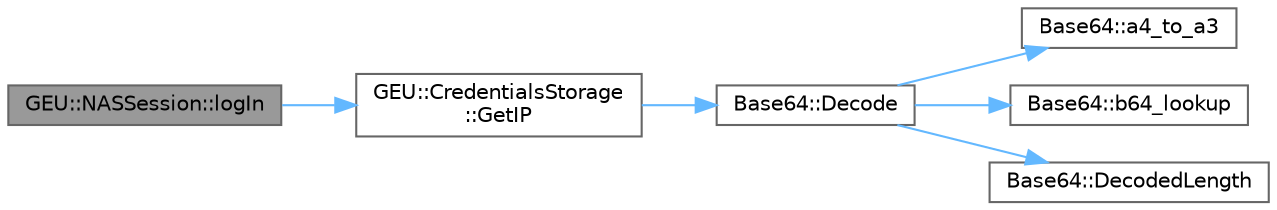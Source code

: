 digraph "GEU::NASSession::logIn"
{
 // LATEX_PDF_SIZE
  bgcolor="transparent";
  edge [fontname=Helvetica,fontsize=10,labelfontname=Helvetica,labelfontsize=10];
  node [fontname=Helvetica,fontsize=10,shape=box,height=0.2,width=0.4];
  rankdir="LR";
  Node1 [id="Node000001",label="GEU::NASSession::logIn",height=0.2,width=0.4,color="gray40", fillcolor="grey60", style="filled", fontcolor="black",tooltip="Handles NAS login API request."];
  Node1 -> Node2 [id="edge1_Node000001_Node000002",color="steelblue1",style="solid",tooltip=" "];
  Node2 [id="Node000002",label="GEU::CredentialsStorage\l::GetIP",height=0.2,width=0.4,color="grey40", fillcolor="white", style="filled",URL="$d9/d03/class_g_e_u_1_1_credentials_storage.html#a6f2097aaca6a88e08686d43e04a3b842",tooltip=" "];
  Node2 -> Node3 [id="edge2_Node000002_Node000003",color="steelblue1",style="solid",tooltip=" "];
  Node3 [id="Node000003",label="Base64::Decode",height=0.2,width=0.4,color="grey40", fillcolor="white", style="filled",URL="$d4/d04/class_base64.html#ae6a7457922b536ccae57467db1f972af",tooltip=" "];
  Node3 -> Node4 [id="edge3_Node000003_Node000004",color="steelblue1",style="solid",tooltip=" "];
  Node4 [id="Node000004",label="Base64::a4_to_a3",height=0.2,width=0.4,color="grey40", fillcolor="white", style="filled",URL="$d4/d04/class_base64.html#abe8ace7d1576ce2fa5da45a6260379fd",tooltip=" "];
  Node3 -> Node5 [id="edge4_Node000003_Node000005",color="steelblue1",style="solid",tooltip=" "];
  Node5 [id="Node000005",label="Base64::b64_lookup",height=0.2,width=0.4,color="grey40", fillcolor="white", style="filled",URL="$d4/d04/class_base64.html#a8de014069fccbd2492c3ce2ee1c02691",tooltip=" "];
  Node3 -> Node6 [id="edge5_Node000003_Node000006",color="steelblue1",style="solid",tooltip=" "];
  Node6 [id="Node000006",label="Base64::DecodedLength",height=0.2,width=0.4,color="grey40", fillcolor="white", style="filled",URL="$d4/d04/class_base64.html#a3fe4c327ec3e305b5744d6810dae6b4b",tooltip=" "];
}
